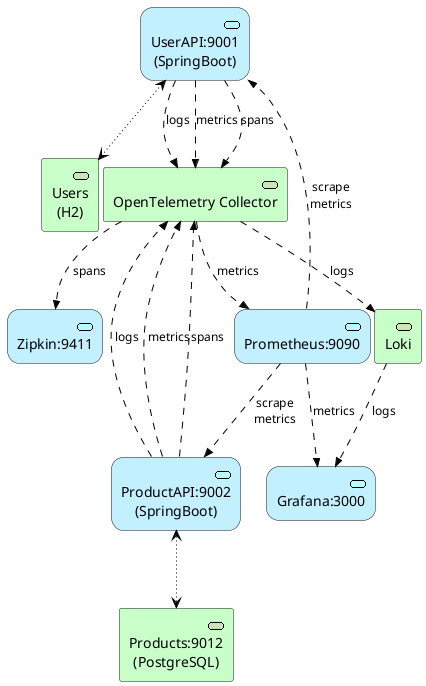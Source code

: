 @startuml Arch
skinparam nodesep 4
!include <archimate/Archimate>

archimate #Application "UserAPI:9001\n(SpringBoot)" as UserAPI <<application-service>>
archimate #Application "ProductAPI:9002\n(SpringBoot)" as ProductAPI <<application-service>>

archimate #Technology "Users\n(H2)" as UsersDB <<technology-service>>
archimate #Technology "Products:9012\n(PostgreSQL)" as ProductsDB <<technology-service>>

archimate #Application "Zipkin:9411" as Zipkin <<application-service>>
archimate #Application "Grafana:3000" as Grafana <<application-service>>
archimate #Application "Prometheus:9090" as Prometheus <<application-service>>

archimate #Technology "OpenTelemetry Collector" as OTC <<technology-service>>
archimate #Technology Loki <<technology-service>>

Rel_Access_rw(UserAPI, UsersDB)
Rel_Access_rw(ProductAPI, ProductsDB)

Rel_Flow(UserAPI, OTC, logs)
Rel_Flow(UserAPI, OTC, metrics)
Rel_Flow(UserAPI, OTC, spans)

Rel_Flow(Prometheus, UserAPI, "scrape\nmetrics")
Rel_Flow(Prometheus, ProductAPI, "scrape\nmetrics")

Rel_Flow(ProductAPI, OTC, logs)
Rel_Flow(ProductAPI, OTC, metrics)
Rel_Flow(ProductAPI, OTC, spans)

Rel_Flow(OTC, Loki, logs)
Rel_Flow(Loki, Grafana, logs)
Rel_Flow(OTC, Prometheus, metrics)
Rel_Flow(Prometheus, Grafana, metrics)
Rel_Flow(OTC, Zipkin, spans)

@enduml